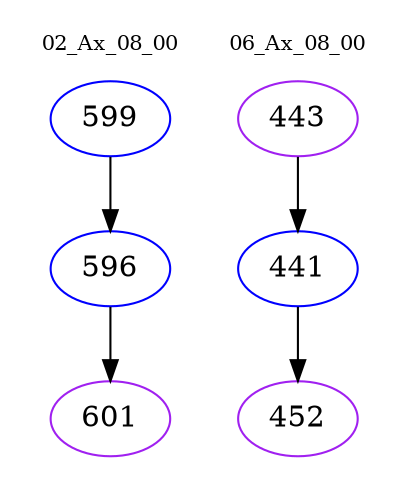 digraph{
subgraph cluster_0 {
color = white
label = "02_Ax_08_00";
fontsize=10;
T0_599 [label="599", color="blue"]
T0_599 -> T0_596 [color="black"]
T0_596 [label="596", color="blue"]
T0_596 -> T0_601 [color="black"]
T0_601 [label="601", color="purple"]
}
subgraph cluster_1 {
color = white
label = "06_Ax_08_00";
fontsize=10;
T1_443 [label="443", color="purple"]
T1_443 -> T1_441 [color="black"]
T1_441 [label="441", color="blue"]
T1_441 -> T1_452 [color="black"]
T1_452 [label="452", color="purple"]
}
}
